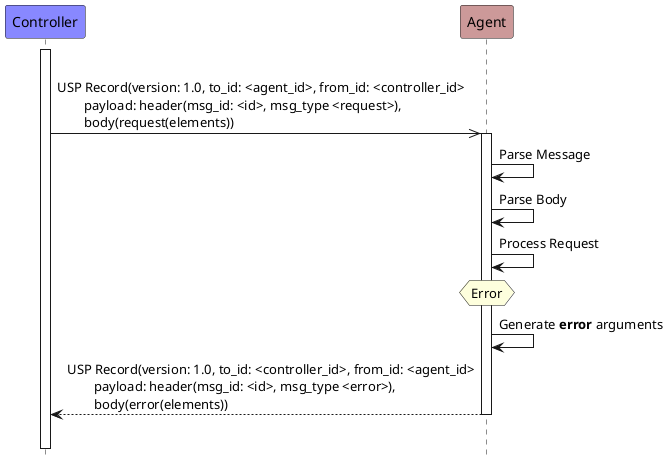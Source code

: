 @startuml

hide footbox


participant "Controller" as C #8888FF

participant "Agent" as A #cc9999


activate C
|||

C ->> A: USP Record(version: 1.0, to_id: <agent_id>, from_id: <controller_id>\n\tpayload: header(msg_id: <id>, msg_type <request>),\n\tbody(request(elements))


activate A
A->A: Parse Message

A->A: Parse Body

A->A: Process Request

hnote over A : Error

A->A: Generate **error** arguments


A-->C: USP Record(version: 1.0, to_id: <controller_id>, from_id: <agent_id>\n\tpayload: header(msg_id: <id>, msg_type <error>),\n\tbody(error(elements))

deactivate A
|||

@enduml
